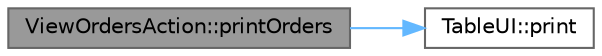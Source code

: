 digraph "ViewOrdersAction::printOrders"
{
 // LATEX_PDF_SIZE
  bgcolor="transparent";
  edge [fontname=Helvetica,fontsize=10,labelfontname=Helvetica,labelfontsize=10];
  node [fontname=Helvetica,fontsize=10,shape=box,height=0.2,width=0.4];
  rankdir="LR";
  Node1 [id="Node000001",label="ViewOrdersAction::printOrders",height=0.2,width=0.4,color="gray40", fillcolor="grey60", style="filled", fontcolor="black",tooltip="In ra danh sách đơn hàng của một khách hàng cụ thể."];
  Node1 -> Node2 [id="edge1_Node000001_Node000002",color="steelblue1",style="solid",tooltip=" "];
  Node2 [id="Node000002",label="TableUI::print",height=0.2,width=0.4,color="grey40", fillcolor="white", style="filled",URL="$class_table_u_i.html#a7780bfa2c06d1e17fbe58cc8e7081c84",tooltip="In ra bảng từ một danh sách các hàng (tuples), mỗi hàng là một vector chuỗi."];
}
